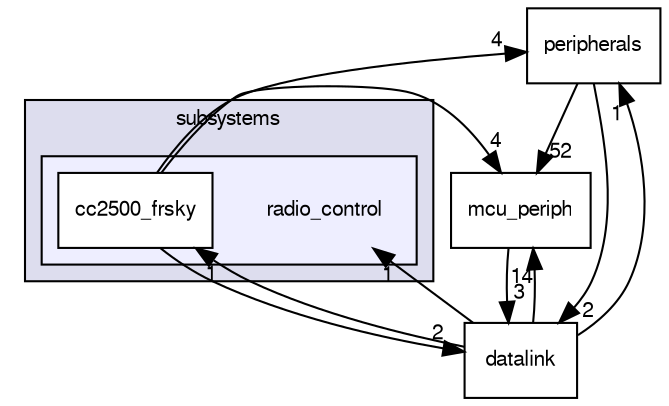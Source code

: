 digraph "sw/airborne/subsystems/radio_control" {
  compound=true
  node [ fontsize="10", fontname="FreeSans"];
  edge [ labelfontsize="10", labelfontname="FreeSans"];
  subgraph clusterdir_12d6ec7aac5a4a9b8cee17e35022d7c7 {
    graph [ bgcolor="#ddddee", pencolor="black", label="subsystems" fontname="FreeSans", fontsize="10", URL="dir_12d6ec7aac5a4a9b8cee17e35022d7c7.html"]
  subgraph clusterdir_a146ed466020daad33793c9994e8ab3e {
    graph [ bgcolor="#eeeeff", pencolor="black", label="" URL="dir_a146ed466020daad33793c9994e8ab3e.html"];
    dir_a146ed466020daad33793c9994e8ab3e [shape=plaintext label="radio_control"];
    dir_69e9f3afec1dbdad02870a66666e16a1 [shape=box label="cc2500_frsky" color="black" fillcolor="white" style="filled" URL="dir_69e9f3afec1dbdad02870a66666e16a1.html"];
  }
  }
  dir_0a48ba2c0a76794adfddddc873522f67 [shape=box label="peripherals" URL="dir_0a48ba2c0a76794adfddddc873522f67.html"];
  dir_1ca43f6a116d741d80fb1d0555a2b198 [shape=box label="mcu_periph" URL="dir_1ca43f6a116d741d80fb1d0555a2b198.html"];
  dir_6567a5a7be991f15b7628b3b0eb084bd [shape=box label="datalink" URL="dir_6567a5a7be991f15b7628b3b0eb084bd.html"];
  dir_0a48ba2c0a76794adfddddc873522f67->dir_1ca43f6a116d741d80fb1d0555a2b198 [headlabel="52", labeldistance=1.5 headhref="dir_000124_000120.html"];
  dir_0a48ba2c0a76794adfddddc873522f67->dir_6567a5a7be991f15b7628b3b0eb084bd [headlabel="2", labeldistance=1.5 headhref="dir_000124_000052.html"];
  dir_1ca43f6a116d741d80fb1d0555a2b198->dir_6567a5a7be991f15b7628b3b0eb084bd [headlabel="3", labeldistance=1.5 headhref="dir_000120_000052.html"];
  dir_6567a5a7be991f15b7628b3b0eb084bd->dir_0a48ba2c0a76794adfddddc873522f67 [headlabel="1", labeldistance=1.5 headhref="dir_000052_000124.html"];
  dir_6567a5a7be991f15b7628b3b0eb084bd->dir_1ca43f6a116d741d80fb1d0555a2b198 [headlabel="14", labeldistance=1.5 headhref="dir_000052_000120.html"];
  dir_6567a5a7be991f15b7628b3b0eb084bd->dir_69e9f3afec1dbdad02870a66666e16a1 [headlabel="1", labeldistance=1.5 headhref="dir_000052_000229.html"];
  dir_6567a5a7be991f15b7628b3b0eb084bd->dir_a146ed466020daad33793c9994e8ab3e [headlabel="1", labeldistance=1.5 headhref="dir_000052_000053.html"];
  dir_69e9f3afec1dbdad02870a66666e16a1->dir_0a48ba2c0a76794adfddddc873522f67 [headlabel="4", labeldistance=1.5 headhref="dir_000229_000124.html"];
  dir_69e9f3afec1dbdad02870a66666e16a1->dir_1ca43f6a116d741d80fb1d0555a2b198 [headlabel="4", labeldistance=1.5 headhref="dir_000229_000120.html"];
  dir_69e9f3afec1dbdad02870a66666e16a1->dir_6567a5a7be991f15b7628b3b0eb084bd [headlabel="2", labeldistance=1.5 headhref="dir_000229_000052.html"];
}
